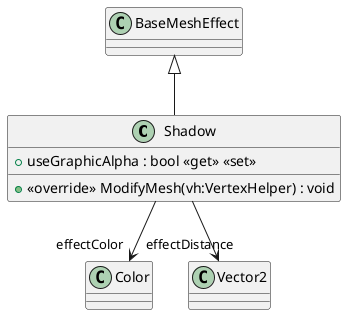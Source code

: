 @startuml
class Shadow {
    + useGraphicAlpha : bool <<get>> <<set>>
    + <<override>> ModifyMesh(vh:VertexHelper) : void
}
BaseMeshEffect <|-- Shadow
Shadow --> "effectColor" Color
Shadow --> "effectDistance" Vector2
@enduml
